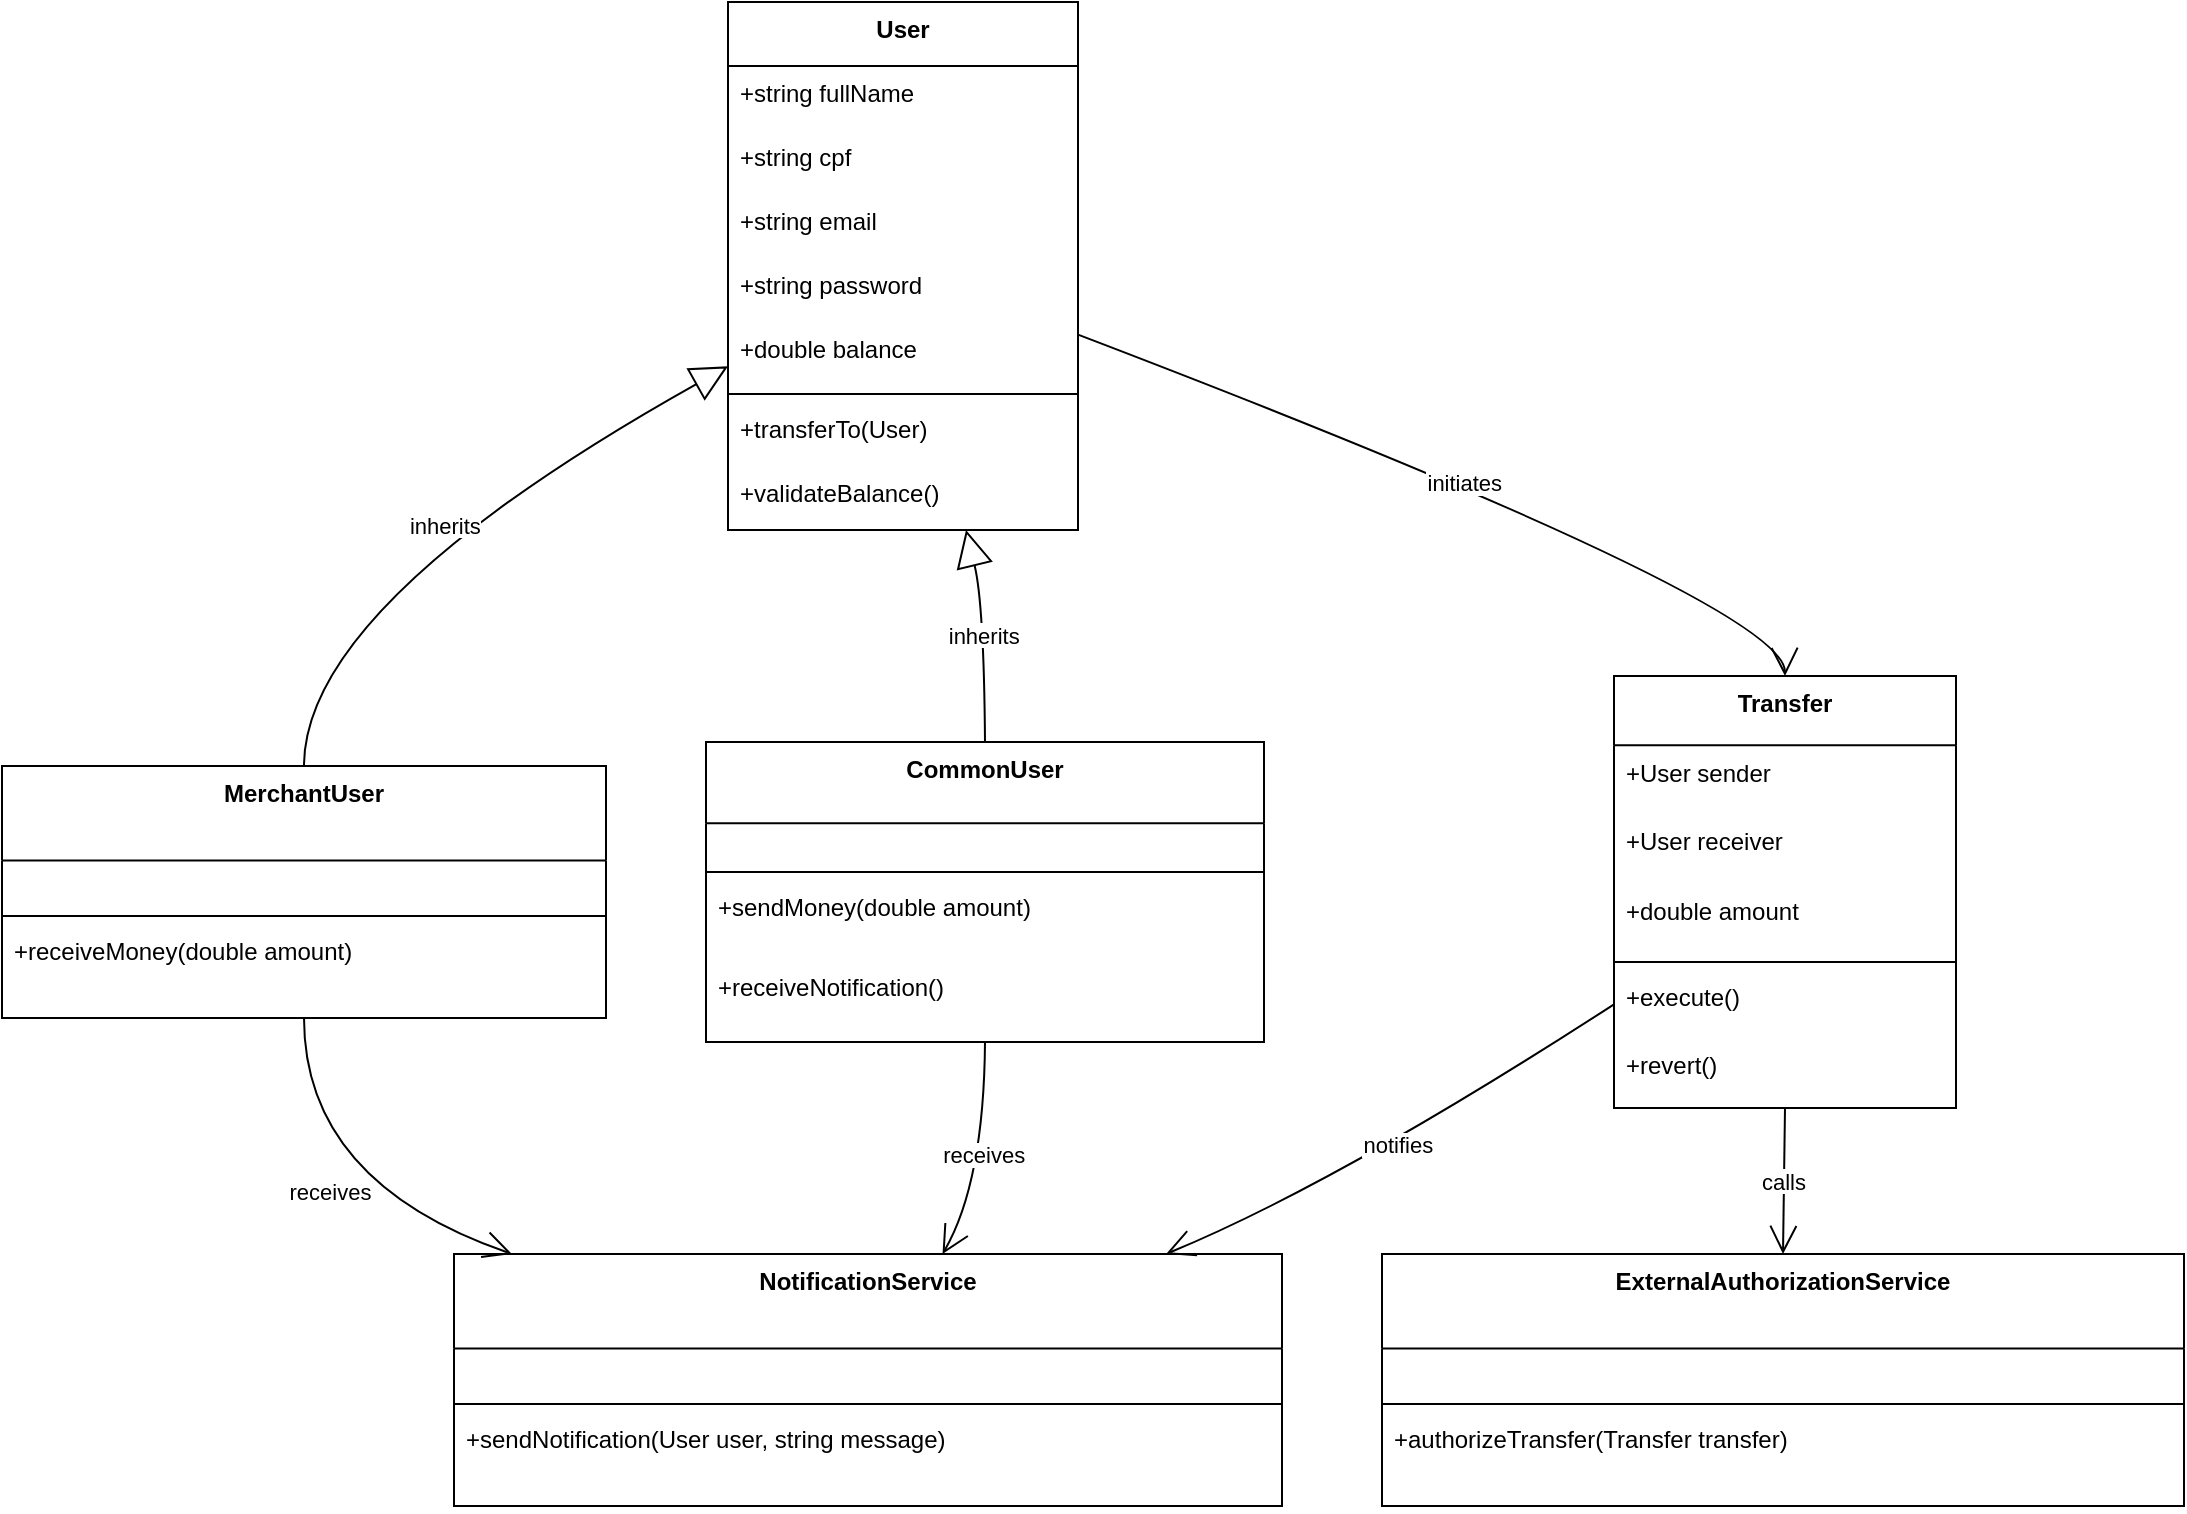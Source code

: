 <mxfile version="28.2.0">
  <diagram id="pq-N7LV0kKp6KYzFNo9k" name="Página-1">
    <mxGraphModel dx="2015" dy="751" grid="1" gridSize="10" guides="1" tooltips="1" connect="1" arrows="1" fold="1" page="1" pageScale="1" pageWidth="827" pageHeight="1169" math="0" shadow="0">
      <root>
        <mxCell id="0" />
        <mxCell id="1" parent="0" />
        <mxCell id="2" value="User" style="swimlane;fontStyle=1;align=center;verticalAlign=top;childLayout=stackLayout;horizontal=1;startSize=32;horizontalStack=0;resizeParent=1;resizeParentMax=0;resizeLast=0;collapsible=0;marginBottom=0;" parent="1" vertex="1">
          <mxGeometry x="371" y="8" width="175" height="264" as="geometry" />
        </mxCell>
        <mxCell id="3" value="+string fullName" style="text;strokeColor=none;fillColor=none;align=left;verticalAlign=top;spacingLeft=4;spacingRight=4;overflow=hidden;rotatable=0;points=[[0,0.5],[1,0.5]];portConstraint=eastwest;" parent="2" vertex="1">
          <mxGeometry y="32" width="175" height="32" as="geometry" />
        </mxCell>
        <mxCell id="4" value="+string cpf" style="text;strokeColor=none;fillColor=none;align=left;verticalAlign=top;spacingLeft=4;spacingRight=4;overflow=hidden;rotatable=0;points=[[0,0.5],[1,0.5]];portConstraint=eastwest;" parent="2" vertex="1">
          <mxGeometry y="64" width="175" height="32" as="geometry" />
        </mxCell>
        <mxCell id="5" value="+string email" style="text;strokeColor=none;fillColor=none;align=left;verticalAlign=top;spacingLeft=4;spacingRight=4;overflow=hidden;rotatable=0;points=[[0,0.5],[1,0.5]];portConstraint=eastwest;" parent="2" vertex="1">
          <mxGeometry y="96" width="175" height="32" as="geometry" />
        </mxCell>
        <mxCell id="6" value="+string password" style="text;strokeColor=none;fillColor=none;align=left;verticalAlign=top;spacingLeft=4;spacingRight=4;overflow=hidden;rotatable=0;points=[[0,0.5],[1,0.5]];portConstraint=eastwest;" parent="2" vertex="1">
          <mxGeometry y="128" width="175" height="32" as="geometry" />
        </mxCell>
        <mxCell id="7" value="+double balance" style="text;strokeColor=none;fillColor=none;align=left;verticalAlign=top;spacingLeft=4;spacingRight=4;overflow=hidden;rotatable=0;points=[[0,0.5],[1,0.5]];portConstraint=eastwest;" parent="2" vertex="1">
          <mxGeometry y="160" width="175" height="32" as="geometry" />
        </mxCell>
        <mxCell id="8" style="line;strokeWidth=1;fillColor=none;align=left;verticalAlign=middle;spacingTop=-1;spacingLeft=3;spacingRight=3;rotatable=0;labelPosition=right;points=[];portConstraint=eastwest;strokeColor=inherit;" parent="2" vertex="1">
          <mxGeometry y="192" width="175" height="8" as="geometry" />
        </mxCell>
        <mxCell id="9" value="+transferTo(User)" style="text;strokeColor=none;fillColor=none;align=left;verticalAlign=top;spacingLeft=4;spacingRight=4;overflow=hidden;rotatable=0;points=[[0,0.5],[1,0.5]];portConstraint=eastwest;" parent="2" vertex="1">
          <mxGeometry y="200" width="175" height="32" as="geometry" />
        </mxCell>
        <mxCell id="10" value="+validateBalance()" style="text;strokeColor=none;fillColor=none;align=left;verticalAlign=top;spacingLeft=4;spacingRight=4;overflow=hidden;rotatable=0;points=[[0,0.5],[1,0.5]];portConstraint=eastwest;" parent="2" vertex="1">
          <mxGeometry y="232" width="175" height="32" as="geometry" />
        </mxCell>
        <mxCell id="11" value="CommonUser" style="swimlane;fontStyle=1;align=center;verticalAlign=top;childLayout=stackLayout;horizontal=1;startSize=40.571;horizontalStack=0;resizeParent=1;resizeParentMax=0;resizeLast=0;collapsible=0;marginBottom=0;" parent="1" vertex="1">
          <mxGeometry x="360" y="378" width="279" height="150" as="geometry" />
        </mxCell>
        <mxCell id="12" style="line;strokeWidth=1;fillColor=none;align=left;verticalAlign=middle;spacingTop=-1;spacingLeft=3;spacingRight=3;rotatable=0;labelPosition=right;points=[];portConstraint=eastwest;strokeColor=inherit;" parent="11" vertex="1">
          <mxGeometry y="61" width="279" height="8" as="geometry" />
        </mxCell>
        <mxCell id="13" value="+sendMoney(double amount)" style="text;strokeColor=none;fillColor=none;align=left;verticalAlign=top;spacingLeft=4;spacingRight=4;overflow=hidden;rotatable=0;points=[[0,0.5],[1,0.5]];portConstraint=eastwest;" parent="11" vertex="1">
          <mxGeometry y="69" width="279" height="41" as="geometry" />
        </mxCell>
        <mxCell id="14" value="+receiveNotification()" style="text;strokeColor=none;fillColor=none;align=left;verticalAlign=top;spacingLeft=4;spacingRight=4;overflow=hidden;rotatable=0;points=[[0,0.5],[1,0.5]];portConstraint=eastwest;" parent="11" vertex="1">
          <mxGeometry y="109" width="279" height="41" as="geometry" />
        </mxCell>
        <mxCell id="15" value="MerchantUser" style="swimlane;fontStyle=1;align=center;verticalAlign=top;childLayout=stackLayout;horizontal=1;startSize=47.2;horizontalStack=0;resizeParent=1;resizeParentMax=0;resizeLast=0;collapsible=0;marginBottom=0;" parent="1" vertex="1">
          <mxGeometry x="8" y="390" width="302" height="126" as="geometry" />
        </mxCell>
        <mxCell id="16" style="line;strokeWidth=1;fillColor=none;align=left;verticalAlign=middle;spacingTop=-1;spacingLeft=3;spacingRight=3;rotatable=0;labelPosition=right;points=[];portConstraint=eastwest;strokeColor=inherit;" parent="15" vertex="1">
          <mxGeometry y="71" width="302" height="8" as="geometry" />
        </mxCell>
        <mxCell id="17" value="+receiveMoney(double amount)" style="text;strokeColor=none;fillColor=none;align=left;verticalAlign=top;spacingLeft=4;spacingRight=4;overflow=hidden;rotatable=0;points=[[0,0.5],[1,0.5]];portConstraint=eastwest;" parent="15" vertex="1">
          <mxGeometry y="79" width="302" height="47" as="geometry" />
        </mxCell>
        <mxCell id="18" value="Transfer" style="swimlane;fontStyle=1;align=center;verticalAlign=top;childLayout=stackLayout;horizontal=1;startSize=34.667;horizontalStack=0;resizeParent=1;resizeParentMax=0;resizeLast=0;collapsible=0;marginBottom=0;" parent="1" vertex="1">
          <mxGeometry x="814" y="345" width="171" height="216" as="geometry" />
        </mxCell>
        <mxCell id="19" value="+User sender" style="text;strokeColor=none;fillColor=none;align=left;verticalAlign=top;spacingLeft=4;spacingRight=4;overflow=hidden;rotatable=0;points=[[0,0.5],[1,0.5]];portConstraint=eastwest;" parent="18" vertex="1">
          <mxGeometry y="35" width="171" height="35" as="geometry" />
        </mxCell>
        <mxCell id="20" value="+User receiver" style="text;strokeColor=none;fillColor=none;align=left;verticalAlign=top;spacingLeft=4;spacingRight=4;overflow=hidden;rotatable=0;points=[[0,0.5],[1,0.5]];portConstraint=eastwest;" parent="18" vertex="1">
          <mxGeometry y="69" width="171" height="35" as="geometry" />
        </mxCell>
        <mxCell id="21" value="+double amount" style="text;strokeColor=none;fillColor=none;align=left;verticalAlign=top;spacingLeft=4;spacingRight=4;overflow=hidden;rotatable=0;points=[[0,0.5],[1,0.5]];portConstraint=eastwest;" parent="18" vertex="1">
          <mxGeometry y="104" width="171" height="35" as="geometry" />
        </mxCell>
        <mxCell id="22" style="line;strokeWidth=1;fillColor=none;align=left;verticalAlign=middle;spacingTop=-1;spacingLeft=3;spacingRight=3;rotatable=0;labelPosition=right;points=[];portConstraint=eastwest;strokeColor=inherit;" parent="18" vertex="1">
          <mxGeometry y="139" width="171" height="8" as="geometry" />
        </mxCell>
        <mxCell id="23" value="+execute()" style="text;strokeColor=none;fillColor=none;align=left;verticalAlign=top;spacingLeft=4;spacingRight=4;overflow=hidden;rotatable=0;points=[[0,0.5],[1,0.5]];portConstraint=eastwest;" parent="18" vertex="1">
          <mxGeometry y="147" width="171" height="35" as="geometry" />
        </mxCell>
        <mxCell id="24" value="+revert()" style="text;strokeColor=none;fillColor=none;align=left;verticalAlign=top;spacingLeft=4;spacingRight=4;overflow=hidden;rotatable=0;points=[[0,0.5],[1,0.5]];portConstraint=eastwest;" parent="18" vertex="1">
          <mxGeometry y="181" width="171" height="35" as="geometry" />
        </mxCell>
        <mxCell id="25" value="NotificationService" style="swimlane;fontStyle=1;align=center;verticalAlign=top;childLayout=stackLayout;horizontal=1;startSize=47.2;horizontalStack=0;resizeParent=1;resizeParentMax=0;resizeLast=0;collapsible=0;marginBottom=0;" parent="1" vertex="1">
          <mxGeometry x="234" y="634" width="414" height="126" as="geometry" />
        </mxCell>
        <mxCell id="26" style="line;strokeWidth=1;fillColor=none;align=left;verticalAlign=middle;spacingTop=-1;spacingLeft=3;spacingRight=3;rotatable=0;labelPosition=right;points=[];portConstraint=eastwest;strokeColor=inherit;" parent="25" vertex="1">
          <mxGeometry y="71" width="414" height="8" as="geometry" />
        </mxCell>
        <mxCell id="27" value="+sendNotification(User user, string message)" style="text;strokeColor=none;fillColor=none;align=left;verticalAlign=top;spacingLeft=4;spacingRight=4;overflow=hidden;rotatable=0;points=[[0,0.5],[1,0.5]];portConstraint=eastwest;" parent="25" vertex="1">
          <mxGeometry y="79" width="414" height="47" as="geometry" />
        </mxCell>
        <mxCell id="28" value="ExternalAuthorizationService" style="swimlane;fontStyle=1;align=center;verticalAlign=top;childLayout=stackLayout;horizontal=1;startSize=47.2;horizontalStack=0;resizeParent=1;resizeParentMax=0;resizeLast=0;collapsible=0;marginBottom=0;" parent="1" vertex="1">
          <mxGeometry x="698" y="634" width="401" height="126" as="geometry" />
        </mxCell>
        <mxCell id="29" style="line;strokeWidth=1;fillColor=none;align=left;verticalAlign=middle;spacingTop=-1;spacingLeft=3;spacingRight=3;rotatable=0;labelPosition=right;points=[];portConstraint=eastwest;strokeColor=inherit;" parent="28" vertex="1">
          <mxGeometry y="71" width="401" height="8" as="geometry" />
        </mxCell>
        <mxCell id="30" value="+authorizeTransfer(Transfer transfer)" style="text;strokeColor=none;fillColor=none;align=left;verticalAlign=top;spacingLeft=4;spacingRight=4;overflow=hidden;rotatable=0;points=[[0,0.5],[1,0.5]];portConstraint=eastwest;" parent="28" vertex="1">
          <mxGeometry y="79" width="401" height="47" as="geometry" />
        </mxCell>
        <mxCell id="31" value="inherits" style="curved=1;startArrow=block;startSize=16;startFill=0;endArrow=none;exitX=0.68;exitY=1;entryX=0.5;entryY=0;" parent="1" source="2" target="11" edge="1">
          <mxGeometry relative="1" as="geometry">
            <Array as="points">
              <mxPoint x="499" y="309" />
            </Array>
          </mxGeometry>
        </mxCell>
        <mxCell id="32" value="inherits" style="curved=1;startArrow=block;startSize=16;startFill=0;endArrow=none;exitX=0;exitY=0.69;entryX=0.5;entryY=0;" parent="1" source="2" target="15" edge="1">
          <mxGeometry relative="1" as="geometry">
            <Array as="points">
              <mxPoint x="159" y="309" />
            </Array>
          </mxGeometry>
        </mxCell>
        <mxCell id="33" value="initiates" style="curved=1;startArrow=none;endArrow=open;endSize=12;exitX=1;exitY=0.63;entryX=0.5;entryY=0;" parent="1" source="2" target="18" edge="1">
          <mxGeometry relative="1" as="geometry">
            <Array as="points">
              <mxPoint x="899" y="309" />
            </Array>
          </mxGeometry>
        </mxCell>
        <mxCell id="34" value="calls" style="curved=1;startArrow=none;endArrow=open;endSize=12;exitX=0.5;exitY=1;entryX=0.5;entryY=0;" parent="1" source="18" target="28" edge="1">
          <mxGeometry relative="1" as="geometry">
            <Array as="points" />
          </mxGeometry>
        </mxCell>
        <mxCell id="35" value="notifies" style="curved=1;startArrow=none;endArrow=open;endSize=12;exitX=0;exitY=0.76;entryX=0.86;entryY=0;" parent="1" source="18" target="25" edge="1">
          <mxGeometry relative="1" as="geometry">
            <Array as="points">
              <mxPoint x="677" y="598" />
            </Array>
          </mxGeometry>
        </mxCell>
        <mxCell id="36" value="receives" style="curved=1;startArrow=none;endArrow=open;endSize=12;exitX=0.5;exitY=1;entryX=0.59;entryY=0;" parent="1" source="11" target="25" edge="1">
          <mxGeometry relative="1" as="geometry">
            <Array as="points">
              <mxPoint x="499" y="598" />
            </Array>
          </mxGeometry>
        </mxCell>
        <mxCell id="37" value="receives" style="curved=1;startArrow=none;endArrow=open;endSize=12;exitX=0.5;exitY=1;entryX=0.07;entryY=0;" parent="1" source="15" target="25" edge="1">
          <mxGeometry relative="1" as="geometry">
            <Array as="points">
              <mxPoint x="159" y="598" />
            </Array>
          </mxGeometry>
        </mxCell>
      </root>
    </mxGraphModel>
  </diagram>
</mxfile>
